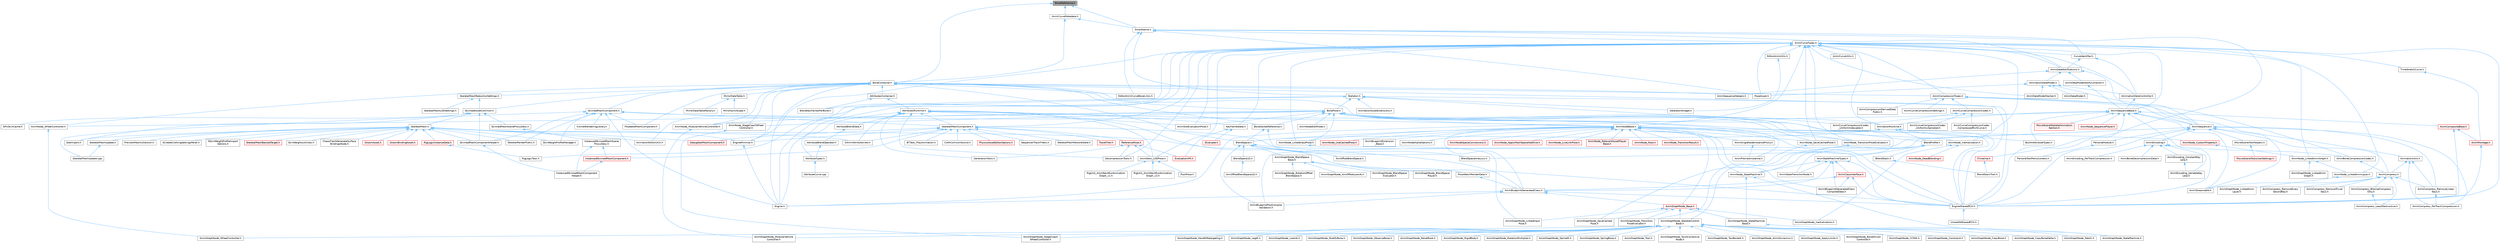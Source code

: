 digraph "BoneReference.h"
{
 // INTERACTIVE_SVG=YES
 // LATEX_PDF_SIZE
  bgcolor="transparent";
  edge [fontname=Helvetica,fontsize=10,labelfontname=Helvetica,labelfontsize=10];
  node [fontname=Helvetica,fontsize=10,shape=box,height=0.2,width=0.4];
  Node1 [id="Node000001",label="BoneReference.h",height=0.2,width=0.4,color="gray40", fillcolor="grey60", style="filled", fontcolor="black",tooltip=" "];
  Node1 -> Node2 [id="edge1_Node000001_Node000002",dir="back",color="steelblue1",style="solid",tooltip=" "];
  Node2 [id="Node000002",label="AnimCurveMetadata.h",height=0.2,width=0.4,color="grey40", fillcolor="white", style="filled",URL="$d6/dd0/AnimCurveMetadata_8h.html",tooltip=" "];
  Node2 -> Node3 [id="edge2_Node000002_Node000003",dir="back",color="steelblue1",style="solid",tooltip=" "];
  Node3 [id="Node000003",label="BoneContainer.h",height=0.2,width=0.4,color="grey40", fillcolor="white", style="filled",URL="$d9/d68/BoneContainer_8h.html",tooltip=" "];
  Node3 -> Node4 [id="edge3_Node000003_Node000004",dir="back",color="steelblue1",style="solid",tooltip=" "];
  Node4 [id="Node000004",label="AnimCompressionTypes.h",height=0.2,width=0.4,color="grey40", fillcolor="white", style="filled",URL="$d1/d3b/AnimCompressionTypes_8h.html",tooltip=" "];
  Node4 -> Node5 [id="edge4_Node000004_Node000005",dir="back",color="steelblue1",style="solid",tooltip=" "];
  Node5 [id="Node000005",label="AnimBoneCompressionCodec.h",height=0.2,width=0.4,color="grey40", fillcolor="white", style="filled",URL="$dd/dc3/AnimBoneCompressionCodec_8h.html",tooltip=" "];
  Node5 -> Node6 [id="edge5_Node000005_Node000006",dir="back",color="steelblue1",style="solid",tooltip=" "];
  Node6 [id="Node000006",label="AnimCompress.h",height=0.2,width=0.4,color="grey40", fillcolor="white", style="filled",URL="$dd/d6d/AnimCompress_8h.html",tooltip=" "];
  Node6 -> Node7 [id="edge6_Node000006_Node000007",dir="back",color="steelblue1",style="solid",tooltip=" "];
  Node7 [id="Node000007",label="AnimCompress_BitwiseCompress\lOnly.h",height=0.2,width=0.4,color="grey40", fillcolor="white", style="filled",URL="$df/dd5/AnimCompress__BitwiseCompressOnly_8h.html",tooltip=" "];
  Node7 -> Node8 [id="edge7_Node000007_Node000008",dir="back",color="steelblue1",style="solid",tooltip=" "];
  Node8 [id="Node000008",label="AnimCompress_LeastDestructive.h",height=0.2,width=0.4,color="grey40", fillcolor="white", style="filled",URL="$da/d93/AnimCompress__LeastDestructive_8h.html",tooltip=" "];
  Node6 -> Node8 [id="edge8_Node000006_Node000008",dir="back",color="steelblue1",style="solid",tooltip=" "];
  Node6 -> Node9 [id="edge9_Node000006_Node000009",dir="back",color="steelblue1",style="solid",tooltip=" "];
  Node9 [id="Node000009",label="AnimCompress_RemoveEvery\lSecondKey.h",height=0.2,width=0.4,color="grey40", fillcolor="white", style="filled",URL="$d6/dc2/AnimCompress__RemoveEverySecondKey_8h.html",tooltip=" "];
  Node6 -> Node10 [id="edge10_Node000006_Node000010",dir="back",color="steelblue1",style="solid",tooltip=" "];
  Node10 [id="Node000010",label="AnimCompress_RemoveLinear\lKeys.h",height=0.2,width=0.4,color="grey40", fillcolor="white", style="filled",URL="$d1/d0a/AnimCompress__RemoveLinearKeys_8h.html",tooltip=" "];
  Node10 -> Node11 [id="edge11_Node000010_Node000011",dir="back",color="steelblue1",style="solid",tooltip=" "];
  Node11 [id="Node000011",label="AnimCompress_PerTrackCompression.h",height=0.2,width=0.4,color="grey40", fillcolor="white", style="filled",URL="$d1/d22/AnimCompress__PerTrackCompression_8h.html",tooltip=" "];
  Node6 -> Node12 [id="edge12_Node000006_Node000012",dir="back",color="steelblue1",style="solid",tooltip=" "];
  Node12 [id="Node000012",label="AnimCompress_RemoveTrivial\lKeys.h",height=0.2,width=0.4,color="grey40", fillcolor="white", style="filled",URL="$d0/d60/AnimCompress__RemoveTrivialKeys_8h.html",tooltip=" "];
  Node6 -> Node13 [id="edge13_Node000006_Node000013",dir="back",color="steelblue1",style="solid",tooltip=" "];
  Node13 [id="Node000013",label="AnimStreamable.h",height=0.2,width=0.4,color="grey40", fillcolor="white", style="filled",URL="$d1/d46/AnimStreamable_8h.html",tooltip=" "];
  Node4 -> Node14 [id="edge14_Node000004_Node000014",dir="back",color="steelblue1",style="solid",tooltip=" "];
  Node14 [id="Node000014",label="AnimCompressionDerivedData\lPublic.h",height=0.2,width=0.4,color="grey40", fillcolor="white", style="filled",URL="$dc/d36/AnimCompressionDerivedDataPublic_8h.html",tooltip=" "];
  Node4 -> Node15 [id="edge15_Node000004_Node000015",dir="back",color="steelblue1",style="solid",tooltip=" "];
  Node15 [id="Node000015",label="AnimCurveCompressionCodec.h",height=0.2,width=0.4,color="grey40", fillcolor="white", style="filled",URL="$d3/d77/AnimCurveCompressionCodec_8h.html",tooltip=" "];
  Node15 -> Node16 [id="edge16_Node000015_Node000016",dir="back",color="steelblue1",style="solid",tooltip=" "];
  Node16 [id="Node000016",label="AnimCurveCompressionCodec\l_CompressedRichCurve.h",height=0.2,width=0.4,color="grey40", fillcolor="white", style="filled",URL="$db/d72/AnimCurveCompressionCodec__CompressedRichCurve_8h.html",tooltip=" "];
  Node15 -> Node17 [id="edge17_Node000015_Node000017",dir="back",color="steelblue1",style="solid",tooltip=" "];
  Node17 [id="Node000017",label="AnimCurveCompressionCodec\l_UniformIndexable.h",height=0.2,width=0.4,color="grey40", fillcolor="white", style="filled",URL="$d7/d0a/AnimCurveCompressionCodec__UniformIndexable_8h.html",tooltip=" "];
  Node15 -> Node18 [id="edge18_Node000015_Node000018",dir="back",color="steelblue1",style="solid",tooltip=" "];
  Node18 [id="Node000018",label="AnimCurveCompressionCodec\l_UniformlySampled.h",height=0.2,width=0.4,color="grey40", fillcolor="white", style="filled",URL="$da/d4c/AnimCurveCompressionCodec__UniformlySampled_8h.html",tooltip=" "];
  Node4 -> Node19 [id="edge19_Node000004_Node000019",dir="back",color="steelblue1",style="solid",tooltip=" "];
  Node19 [id="Node000019",label="AnimCurveCompressionSettings.h",height=0.2,width=0.4,color="grey40", fillcolor="white", style="filled",URL="$d0/d49/AnimCurveCompressionSettings_8h.html",tooltip=" "];
  Node4 -> Node20 [id="edge20_Node000004_Node000020",dir="back",color="steelblue1",style="solid",tooltip=" "];
  Node20 [id="Node000020",label="AnimSequence.h",height=0.2,width=0.4,color="grey40", fillcolor="white", style="filled",URL="$d0/d8a/AnimSequence_8h.html",tooltip=" "];
  Node20 -> Node21 [id="edge21_Node000020_Node000021",dir="back",color="steelblue1",style="solid",tooltip=" "];
  Node21 [id="Node000021",label="AnimBlueprintPostCompile\lValidation.h",height=0.2,width=0.4,color="grey40", fillcolor="white", style="filled",URL="$de/d1b/AnimBlueprintPostCompileValidation_8h.html",tooltip=" "];
  Node20 -> Node6 [id="edge22_Node000020_Node000006",dir="back",color="steelblue1",style="solid",tooltip=" "];
  Node20 -> Node11 [id="edge23_Node000020_Node000011",dir="back",color="steelblue1",style="solid",tooltip=" "];
  Node20 -> Node10 [id="edge24_Node000020_Node000010",dir="back",color="steelblue1",style="solid",tooltip=" "];
  Node20 -> Node22 [id="edge25_Node000020_Node000022",dir="back",color="steelblue1",style="solid",tooltip=" "];
  Node22 [id="Node000022",label="AnimEncoding.h",height=0.2,width=0.4,color="grey40", fillcolor="white", style="filled",URL="$d9/dfd/AnimEncoding_8h.html",tooltip=" "];
  Node22 -> Node5 [id="edge26_Node000022_Node000005",dir="back",color="steelblue1",style="solid",tooltip=" "];
  Node22 -> Node23 [id="edge27_Node000022_Node000023",dir="back",color="steelblue1",style="solid",tooltip=" "];
  Node23 [id="Node000023",label="AnimBoneDecompressionData.h",height=0.2,width=0.4,color="grey40", fillcolor="white", style="filled",URL="$d9/d92/AnimBoneDecompressionData_8h.html",tooltip=" "];
  Node22 -> Node24 [id="edge28_Node000022_Node000024",dir="back",color="steelblue1",style="solid",tooltip=" "];
  Node24 [id="Node000024",label="AnimEncoding_ConstantKey\lLerp.h",height=0.2,width=0.4,color="grey40", fillcolor="white", style="filled",URL="$d8/d74/AnimEncoding__ConstantKeyLerp_8h.html",tooltip=" "];
  Node24 -> Node25 [id="edge29_Node000024_Node000025",dir="back",color="steelblue1",style="solid",tooltip=" "];
  Node25 [id="Node000025",label="AnimEncoding_VariableKey\lLerp.h",height=0.2,width=0.4,color="grey40", fillcolor="white", style="filled",URL="$d7/d4b/AnimEncoding__VariableKeyLerp_8h.html",tooltip=" "];
  Node22 -> Node26 [id="edge30_Node000022_Node000026",dir="back",color="steelblue1",style="solid",tooltip=" "];
  Node26 [id="Node000026",label="AnimEncoding_PerTrackCompression.h",height=0.2,width=0.4,color="grey40", fillcolor="white", style="filled",URL="$dc/d27/AnimEncoding__PerTrackCompression_8h.html",tooltip=" "];
  Node22 -> Node25 [id="edge31_Node000022_Node000025",dir="back",color="steelblue1",style="solid",tooltip=" "];
  Node20 -> Node27 [id="edge32_Node000020_Node000027",dir="back",color="steelblue1",style="solid",tooltip=" "];
  Node27 [id="Node000027",label="AnimationUtils.h",height=0.2,width=0.4,color="grey40", fillcolor="white", style="filled",URL="$d6/db6/AnimationUtils_8h.html",tooltip=" "];
  Node27 -> Node6 [id="edge33_Node000027_Node000006",dir="back",color="steelblue1",style="solid",tooltip=" "];
  Node27 -> Node11 [id="edge34_Node000027_Node000011",dir="back",color="steelblue1",style="solid",tooltip=" "];
  Node27 -> Node10 [id="edge35_Node000027_Node000010",dir="back",color="steelblue1",style="solid",tooltip=" "];
  Node20 -> Node28 [id="edge36_Node000020_Node000028",dir="back",color="steelblue1",style="solid",tooltip=" "];
  Node28 [id="Node000028",label="BlendSpaceAnalysis.h",height=0.2,width=0.4,color="grey40", fillcolor="white", style="filled",URL="$d7/daf/BlendSpaceAnalysis_8h.html",tooltip=" "];
  Node20 -> Node29 [id="edge37_Node000020_Node000029",dir="back",color="steelblue1",style="solid",tooltip=" "];
  Node29 [id="Node000029",label="EngineSharedPCH.h",height=0.2,width=0.4,color="grey40", fillcolor="white", style="filled",URL="$dc/dbb/EngineSharedPCH_8h.html",tooltip=" "];
  Node29 -> Node30 [id="edge38_Node000029_Node000030",dir="back",color="steelblue1",style="solid",tooltip=" "];
  Node30 [id="Node000030",label="UnrealEdSharedPCH.h",height=0.2,width=0.4,color="grey40", fillcolor="white", style="filled",URL="$d1/de6/UnrealEdSharedPCH_8h.html",tooltip=" "];
  Node20 -> Node31 [id="edge39_Node000020_Node000031",dir="back",color="steelblue1",style="solid",tooltip=" "];
  Node31 [id="Node000031",label="MovieSceneToolHelpers.h",height=0.2,width=0.4,color="grey40", fillcolor="white", style="filled",URL="$d4/d0e/MovieSceneToolHelpers_8h.html",tooltip=" "];
  Node31 -> Node32 [id="edge40_Node000031_Node000032",dir="back",color="steelblue1",style="solid",tooltip=" "];
  Node32 [id="Node000032",label="MovieSceneToolsUserSettings.h",height=0.2,width=0.4,color="red", fillcolor="#FFF0F0", style="filled",URL="$d5/dab/MovieSceneToolsUserSettings_8h.html",tooltip=" "];
  Node20 -> Node36 [id="edge41_Node000020_Node000036",dir="back",color="steelblue1",style="solid",tooltip=" "];
  Node36 [id="Node000036",label="PersonaModule.h",height=0.2,width=0.4,color="grey40", fillcolor="white", style="filled",URL="$de/d74/PersonaModule_8h.html",tooltip=" "];
  Node36 -> Node37 [id="edge42_Node000036_Node000037",dir="back",color="steelblue1",style="solid",tooltip=" "];
  Node37 [id="Node000037",label="PersonaToolMenuContext.h",height=0.2,width=0.4,color="grey40", fillcolor="white", style="filled",URL="$d6/d6c/PersonaToolMenuContext_8h.html",tooltip=" "];
  Node4 -> Node13 [id="edge43_Node000004_Node000013",dir="back",color="steelblue1",style="solid",tooltip=" "];
  Node3 -> Node38 [id="edge44_Node000003_Node000038",dir="back",color="steelblue1",style="solid",tooltip=" "];
  Node38 [id="Node000038",label="AnimNode_ModularVehicleController.h",height=0.2,width=0.4,color="grey40", fillcolor="white", style="filled",URL="$d8/d10/AnimNode__ModularVehicleController_8h.html",tooltip=" "];
  Node38 -> Node39 [id="edge45_Node000038_Node000039",dir="back",color="steelblue1",style="solid",tooltip=" "];
  Node39 [id="Node000039",label="AnimGraphNode_ModularVehicle\lController.h",height=0.2,width=0.4,color="grey40", fillcolor="white", style="filled",URL="$d3/d04/AnimGraphNode__ModularVehicleController_8h.html",tooltip=" "];
  Node3 -> Node40 [id="edge46_Node000003_Node000040",dir="back",color="steelblue1",style="solid",tooltip=" "];
  Node40 [id="Node000040",label="AnimNode_StageCoachWheel\lController.h",height=0.2,width=0.4,color="grey40", fillcolor="white", style="filled",URL="$d0/d68/AnimNode__StageCoachWheelController_8h.html",tooltip=" "];
  Node40 -> Node41 [id="edge47_Node000040_Node000041",dir="back",color="steelblue1",style="solid",tooltip=" "];
  Node41 [id="Node000041",label="AnimGraphNode_StageCoach\lWheelController.h",height=0.2,width=0.4,color="grey40", fillcolor="white", style="filled",URL="$d6/dbe/AnimGraphNode__StageCoachWheelController_8h.html",tooltip=" "];
  Node3 -> Node42 [id="edge48_Node000003_Node000042",dir="back",color="steelblue1",style="solid",tooltip=" "];
  Node42 [id="Node000042",label="AnimNode_WheelController.h",height=0.2,width=0.4,color="grey40", fillcolor="white", style="filled",URL="$d4/dbf/AnimNode__WheelController_8h.html",tooltip=" "];
  Node42 -> Node43 [id="edge49_Node000042_Node000043",dir="back",color="steelblue1",style="solid",tooltip=" "];
  Node43 [id="Node000043",label="AnimGraphNode_WheelController.h",height=0.2,width=0.4,color="grey40", fillcolor="white", style="filled",URL="$df/de4/AnimGraphNode__WheelController_8h.html",tooltip=" "];
  Node3 -> Node44 [id="edge50_Node000003_Node000044",dir="back",color="steelblue1",style="solid",tooltip=" "];
  Node44 [id="Node000044",label="AnimSequenceHelpers.h",height=0.2,width=0.4,color="grey40", fillcolor="white", style="filled",URL="$dd/d12/AnimSequenceHelpers_8h.html",tooltip=" "];
  Node3 -> Node45 [id="edge51_Node000003_Node000045",dir="back",color="steelblue1",style="solid",tooltip=" "];
  Node45 [id="Node000045",label="AttributesContainer.h",height=0.2,width=0.4,color="grey40", fillcolor="white", style="filled",URL="$d7/db7/AttributesContainer_8h.html",tooltip=" "];
  Node45 -> Node46 [id="edge52_Node000045_Node000046",dir="back",color="steelblue1",style="solid",tooltip=" "];
  Node46 [id="Node000046",label="AttributesRuntime.h",height=0.2,width=0.4,color="grey40", fillcolor="white", style="filled",URL="$dc/dc1/AttributesRuntime_8h.html",tooltip=" "];
  Node46 -> Node47 [id="edge53_Node000046_Node000047",dir="back",color="steelblue1",style="solid",tooltip=" "];
  Node47 [id="Node000047",label="AnimNext_LODPose.h",height=0.2,width=0.4,color="grey40", fillcolor="white", style="filled",URL="$d7/d76/AnimNext__LODPose_8h.html",tooltip=" "];
  Node47 -> Node48 [id="edge54_Node000047_Node000048",dir="back",color="steelblue1",style="solid",tooltip=" "];
  Node48 [id="Node000048",label="PushPose.h",height=0.2,width=0.4,color="grey40", fillcolor="white", style="filled",URL="$d2/de9/PushPose_8h.html",tooltip=" "];
  Node47 -> Node49 [id="edge55_Node000047_Node000049",dir="back",color="steelblue1",style="solid",tooltip=" "];
  Node49 [id="Node000049",label="RigUnit_AnimNextRunAnimation\lGraph_v1.h",height=0.2,width=0.4,color="grey40", fillcolor="white", style="filled",URL="$d1/df7/RigUnit__AnimNextRunAnimationGraph__v1_8h.html",tooltip=" "];
  Node47 -> Node50 [id="edge56_Node000047_Node000050",dir="back",color="steelblue1",style="solid",tooltip=" "];
  Node50 [id="Node000050",label="RigUnit_AnimNextRunAnimation\lGraph_v2.h",height=0.2,width=0.4,color="grey40", fillcolor="white", style="filled",URL="$d6/d84/RigUnit__AnimNextRunAnimationGraph__v2_8h.html",tooltip=" "];
  Node46 -> Node51 [id="edge57_Node000046_Node000051",dir="back",color="steelblue1",style="solid",tooltip=" "];
  Node51 [id="Node000051",label="AnimNodeBase.h",height=0.2,width=0.4,color="grey40", fillcolor="white", style="filled",URL="$d9/dce/AnimNodeBase_8h.html",tooltip=" "];
  Node51 -> Node52 [id="edge58_Node000051_Node000052",dir="back",color="steelblue1",style="solid",tooltip=" "];
  Node52 [id="Node000052",label="AnimBlueprintExtension\l_Base.h",height=0.2,width=0.4,color="grey40", fillcolor="white", style="filled",URL="$d1/d73/AnimBlueprintExtension__Base_8h.html",tooltip=" "];
  Node51 -> Node53 [id="edge59_Node000051_Node000053",dir="back",color="steelblue1",style="solid",tooltip=" "];
  Node53 [id="Node000053",label="AnimBlueprintGeneratedClass.h",height=0.2,width=0.4,color="grey40", fillcolor="white", style="filled",URL="$dc/d81/AnimBlueprintGeneratedClass_8h.html",tooltip=" "];
  Node53 -> Node21 [id="edge60_Node000053_Node000021",dir="back",color="steelblue1",style="solid",tooltip=" "];
  Node53 -> Node54 [id="edge61_Node000053_Node000054",dir="back",color="steelblue1",style="solid",tooltip=" "];
  Node54 [id="Node000054",label="AnimGraphNode_Base.h",height=0.2,width=0.4,color="red", fillcolor="#FFF0F0", style="filled",URL="$d0/dfb/AnimGraphNode__Base_8h.html",tooltip=" "];
  Node54 -> Node89 [id="edge62_Node000054_Node000089",dir="back",color="steelblue1",style="solid",tooltip=" "];
  Node89 [id="Node000089",label="AnimGraphNode_Inertialization.h",height=0.2,width=0.4,color="grey40", fillcolor="white", style="filled",URL="$d7/d66/AnimGraphNode__Inertialization_8h.html",tooltip=" "];
  Node54 -> Node90 [id="edge63_Node000054_Node000090",dir="back",color="steelblue1",style="solid",tooltip=" "];
  Node90 [id="Node000090",label="AnimGraphNode_LinkedInput\lPose.h",height=0.2,width=0.4,color="grey40", fillcolor="white", style="filled",URL="$d7/d8c/AnimGraphNode__LinkedInputPose_8h.html",tooltip=" "];
  Node54 -> Node104 [id="edge64_Node000054_Node000104",dir="back",color="steelblue1",style="solid",tooltip=" "];
  Node104 [id="Node000104",label="AnimGraphNode_SaveCached\lPose.h",height=0.2,width=0.4,color="grey40", fillcolor="white", style="filled",URL="$df/d5e/AnimGraphNode__SaveCachedPose_8h.html",tooltip=" "];
  Node54 -> Node106 [id="edge65_Node000054_Node000106",dir="back",color="steelblue1",style="solid",tooltip=" "];
  Node106 [id="Node000106",label="AnimGraphNode_SkeletalControl\lBase.h",height=0.2,width=0.4,color="grey40", fillcolor="white", style="filled",URL="$d9/dff/AnimGraphNode__SkeletalControlBase_8h.html",tooltip=" "];
  Node106 -> Node107 [id="edge66_Node000106_Node000107",dir="back",color="steelblue1",style="solid",tooltip=" "];
  Node107 [id="Node000107",label="AnimGraphNode_AnimDynamics.h",height=0.2,width=0.4,color="grey40", fillcolor="white", style="filled",URL="$da/dc2/AnimGraphNode__AnimDynamics_8h.html",tooltip=" "];
  Node106 -> Node108 [id="edge67_Node000106_Node000108",dir="back",color="steelblue1",style="solid",tooltip=" "];
  Node108 [id="Node000108",label="AnimGraphNode_ApplyLimits.h",height=0.2,width=0.4,color="grey40", fillcolor="white", style="filled",URL="$dc/d36/AnimGraphNode__ApplyLimits_8h.html",tooltip=" "];
  Node106 -> Node109 [id="edge68_Node000106_Node000109",dir="back",color="steelblue1",style="solid",tooltip=" "];
  Node109 [id="Node000109",label="AnimGraphNode_BoneDriven\lController.h",height=0.2,width=0.4,color="grey40", fillcolor="white", style="filled",URL="$df/df3/AnimGraphNode__BoneDrivenController_8h.html",tooltip=" "];
  Node106 -> Node110 [id="edge69_Node000106_Node000110",dir="back",color="steelblue1",style="solid",tooltip=" "];
  Node110 [id="Node000110",label="AnimGraphNode_CCDIK.h",height=0.2,width=0.4,color="grey40", fillcolor="white", style="filled",URL="$df/d0d/AnimGraphNode__CCDIK_8h.html",tooltip=" "];
  Node106 -> Node111 [id="edge70_Node000106_Node000111",dir="back",color="steelblue1",style="solid",tooltip=" "];
  Node111 [id="Node000111",label="AnimGraphNode_Constraint.h",height=0.2,width=0.4,color="grey40", fillcolor="white", style="filled",URL="$d2/d98/AnimGraphNode__Constraint_8h.html",tooltip=" "];
  Node106 -> Node112 [id="edge71_Node000106_Node000112",dir="back",color="steelblue1",style="solid",tooltip=" "];
  Node112 [id="Node000112",label="AnimGraphNode_CopyBone.h",height=0.2,width=0.4,color="grey40", fillcolor="white", style="filled",URL="$dc/de6/AnimGraphNode__CopyBone_8h.html",tooltip=" "];
  Node106 -> Node113 [id="edge72_Node000106_Node000113",dir="back",color="steelblue1",style="solid",tooltip=" "];
  Node113 [id="Node000113",label="AnimGraphNode_CopyBoneDelta.h",height=0.2,width=0.4,color="grey40", fillcolor="white", style="filled",URL="$d8/d60/AnimGraphNode__CopyBoneDelta_8h.html",tooltip=" "];
  Node106 -> Node114 [id="edge73_Node000106_Node000114",dir="back",color="steelblue1",style="solid",tooltip=" "];
  Node114 [id="Node000114",label="AnimGraphNode_Fabrik.h",height=0.2,width=0.4,color="grey40", fillcolor="white", style="filled",URL="$d6/d79/AnimGraphNode__Fabrik_8h.html",tooltip=" "];
  Node106 -> Node115 [id="edge74_Node000106_Node000115",dir="back",color="steelblue1",style="solid",tooltip=" "];
  Node115 [id="Node000115",label="AnimGraphNode_HandIKRetargeting.h",height=0.2,width=0.4,color="grey40", fillcolor="white", style="filled",URL="$dd/dee/AnimGraphNode__HandIKRetargeting_8h.html",tooltip=" "];
  Node106 -> Node116 [id="edge75_Node000106_Node000116",dir="back",color="steelblue1",style="solid",tooltip=" "];
  Node116 [id="Node000116",label="AnimGraphNode_LegIK.h",height=0.2,width=0.4,color="grey40", fillcolor="white", style="filled",URL="$d3/d59/AnimGraphNode__LegIK_8h.html",tooltip=" "];
  Node106 -> Node117 [id="edge76_Node000106_Node000117",dir="back",color="steelblue1",style="solid",tooltip=" "];
  Node117 [id="Node000117",label="AnimGraphNode_LookAt.h",height=0.2,width=0.4,color="grey40", fillcolor="white", style="filled",URL="$dd/de3/AnimGraphNode__LookAt_8h.html",tooltip=" "];
  Node106 -> Node118 [id="edge77_Node000106_Node000118",dir="back",color="steelblue1",style="solid",tooltip=" "];
  Node118 [id="Node000118",label="AnimGraphNode_ModifyBone.h",height=0.2,width=0.4,color="grey40", fillcolor="white", style="filled",URL="$d1/d8e/AnimGraphNode__ModifyBone_8h.html",tooltip=" "];
  Node106 -> Node39 [id="edge78_Node000106_Node000039",dir="back",color="steelblue1",style="solid",tooltip=" "];
  Node106 -> Node119 [id="edge79_Node000106_Node000119",dir="back",color="steelblue1",style="solid",tooltip=" "];
  Node119 [id="Node000119",label="AnimGraphNode_ObserveBone.h",height=0.2,width=0.4,color="grey40", fillcolor="white", style="filled",URL="$d0/dcc/AnimGraphNode__ObserveBone_8h.html",tooltip=" "];
  Node106 -> Node120 [id="edge80_Node000106_Node000120",dir="back",color="steelblue1",style="solid",tooltip=" "];
  Node120 [id="Node000120",label="AnimGraphNode_ResetRoot.h",height=0.2,width=0.4,color="grey40", fillcolor="white", style="filled",URL="$dd/da9/AnimGraphNode__ResetRoot_8h.html",tooltip=" "];
  Node106 -> Node121 [id="edge81_Node000106_Node000121",dir="back",color="steelblue1",style="solid",tooltip=" "];
  Node121 [id="Node000121",label="AnimGraphNode_RigidBody.h",height=0.2,width=0.4,color="grey40", fillcolor="white", style="filled",URL="$d0/d05/AnimGraphNode__RigidBody_8h.html",tooltip=" "];
  Node106 -> Node122 [id="edge82_Node000106_Node000122",dir="back",color="steelblue1",style="solid",tooltip=" "];
  Node122 [id="Node000122",label="AnimGraphNode_RotationMultiplier.h",height=0.2,width=0.4,color="grey40", fillcolor="white", style="filled",URL="$d6/d16/AnimGraphNode__RotationMultiplier_8h.html",tooltip=" "];
  Node106 -> Node123 [id="edge83_Node000106_Node000123",dir="back",color="steelblue1",style="solid",tooltip=" "];
  Node123 [id="Node000123",label="AnimGraphNode_SplineIK.h",height=0.2,width=0.4,color="grey40", fillcolor="white", style="filled",URL="$d0/d7e/AnimGraphNode__SplineIK_8h.html",tooltip=" "];
  Node106 -> Node124 [id="edge84_Node000106_Node000124",dir="back",color="steelblue1",style="solid",tooltip=" "];
  Node124 [id="Node000124",label="AnimGraphNode_SpringBone.h",height=0.2,width=0.4,color="grey40", fillcolor="white", style="filled",URL="$dc/d38/AnimGraphNode__SpringBone_8h.html",tooltip=" "];
  Node106 -> Node41 [id="edge85_Node000106_Node000041",dir="back",color="steelblue1",style="solid",tooltip=" "];
  Node106 -> Node125 [id="edge86_Node000106_Node000125",dir="back",color="steelblue1",style="solid",tooltip=" "];
  Node125 [id="Node000125",label="AnimGraphNode_Trail.h",height=0.2,width=0.4,color="grey40", fillcolor="white", style="filled",URL="$d4/d5a/AnimGraphNode__Trail_8h.html",tooltip=" "];
  Node106 -> Node126 [id="edge87_Node000106_Node000126",dir="back",color="steelblue1",style="solid",tooltip=" "];
  Node126 [id="Node000126",label="AnimGraphNode_TwistCorrective\lNode.h",height=0.2,width=0.4,color="grey40", fillcolor="white", style="filled",URL="$de/d7f/AnimGraphNode__TwistCorrectiveNode_8h.html",tooltip=" "];
  Node106 -> Node127 [id="edge88_Node000106_Node000127",dir="back",color="steelblue1",style="solid",tooltip=" "];
  Node127 [id="Node000127",label="AnimGraphNode_TwoBoneIK.h",height=0.2,width=0.4,color="grey40", fillcolor="white", style="filled",URL="$d1/dc2/AnimGraphNode__TwoBoneIK_8h.html",tooltip=" "];
  Node106 -> Node43 [id="edge89_Node000106_Node000043",dir="back",color="steelblue1",style="solid",tooltip=" "];
  Node54 -> Node129 [id="edge90_Node000054_Node000129",dir="back",color="steelblue1",style="solid",tooltip=" "];
  Node129 [id="Node000129",label="AnimGraphNode_StateMachine\lBase.h",height=0.2,width=0.4,color="grey40", fillcolor="white", style="filled",URL="$dc/d11/AnimGraphNode__StateMachineBase_8h.html",tooltip=" "];
  Node129 -> Node130 [id="edge91_Node000129_Node000130",dir="back",color="steelblue1",style="solid",tooltip=" "];
  Node130 [id="Node000130",label="AnimGraphNode_StateMachine.h",height=0.2,width=0.4,color="grey40", fillcolor="white", style="filled",URL="$d9/d4d/AnimGraphNode__StateMachine_8h.html",tooltip=" "];
  Node54 -> Node133 [id="edge92_Node000054_Node000133",dir="back",color="steelblue1",style="solid",tooltip=" "];
  Node133 [id="Node000133",label="AnimGraphNode_Transition\lPoseEvaluator.h",height=0.2,width=0.4,color="grey40", fillcolor="white", style="filled",URL="$d8/dec/AnimGraphNode__TransitionPoseEvaluator_8h.html",tooltip=" "];
  Node53 -> Node143 [id="edge93_Node000053_Node000143",dir="back",color="steelblue1",style="solid",tooltip=" "];
  Node143 [id="Node000143",label="Engine.h",height=0.2,width=0.4,color="grey40", fillcolor="white", style="filled",URL="$d1/d34/Public_2Engine_8h.html",tooltip=" "];
  Node53 -> Node29 [id="edge94_Node000053_Node000029",dir="back",color="steelblue1",style="solid",tooltip=" "];
  Node51 -> Node54 [id="edge95_Node000051_Node000054",dir="back",color="steelblue1",style="solid",tooltip=" "];
  Node51 -> Node144 [id="edge96_Node000051_Node000144",dir="back",color="steelblue1",style="solid",tooltip=" "];
  Node144 [id="Node000144",label="AnimNodeAlphaOptions.h",height=0.2,width=0.4,color="grey40", fillcolor="white", style="filled",URL="$df/d96/AnimNodeAlphaOptions_8h.html",tooltip=" "];
  Node51 -> Node145 [id="edge97_Node000051_Node000145",dir="back",color="steelblue1",style="solid",tooltip=" "];
  Node145 [id="Node000145",label="AnimNodeSpaceConversions.h",height=0.2,width=0.4,color="red", fillcolor="#FFF0F0", style="filled",URL="$da/d0a/AnimNodeSpaceConversions_8h.html",tooltip=" "];
  Node51 -> Node146 [id="edge98_Node000051_Node000146",dir="back",color="steelblue1",style="solid",tooltip=" "];
  Node146 [id="Node000146",label="AnimNode_ApplyMeshSpaceAdditive.h",height=0.2,width=0.4,color="red", fillcolor="#FFF0F0", style="filled",URL="$d9/d6b/AnimNode__ApplyMeshSpaceAdditive_8h.html",tooltip=" "];
  Node51 -> Node147 [id="edge99_Node000051_Node000147",dir="back",color="steelblue1",style="solid",tooltip=" "];
  Node147 [id="Node000147",label="AnimNode_CustomProperty.h",height=0.2,width=0.4,color="red", fillcolor="#FFF0F0", style="filled",URL="$d3/ddc/AnimNode__CustomProperty_8h.html",tooltip=" "];
  Node147 -> Node149 [id="edge100_Node000147_Node000149",dir="back",color="steelblue1",style="solid",tooltip=" "];
  Node149 [id="Node000149",label="AnimNode_LinkedAnimGraph.h",height=0.2,width=0.4,color="grey40", fillcolor="white", style="filled",URL="$d8/d5e/AnimNode__LinkedAnimGraph_8h.html",tooltip=" "];
  Node149 -> Node86 [id="edge101_Node000149_Node000086",dir="back",color="steelblue1",style="solid",tooltip=" "];
  Node86 [id="Node000086",label="AnimGraphNode_LinkedAnim\lGraph.h",height=0.2,width=0.4,color="grey40", fillcolor="white", style="filled",URL="$da/dd5/AnimGraphNode__LinkedAnimGraph_8h.html",tooltip=" "];
  Node149 -> Node150 [id="edge102_Node000149_Node000150",dir="back",color="steelblue1",style="solid",tooltip=" "];
  Node150 [id="Node000150",label="AnimNode_LinkedAnimLayer.h",height=0.2,width=0.4,color="grey40", fillcolor="white", style="filled",URL="$da/d11/AnimNode__LinkedAnimLayer_8h.html",tooltip=" "];
  Node150 -> Node87 [id="edge103_Node000150_Node000087",dir="back",color="steelblue1",style="solid",tooltip=" "];
  Node87 [id="Node000087",label="AnimGraphNode_LinkedAnim\lLayer.h",height=0.2,width=0.4,color="grey40", fillcolor="white", style="filled",URL="$dc/d51/AnimGraphNode__LinkedAnimLayer_8h.html",tooltip=" "];
  Node51 -> Node151 [id="edge104_Node000051_Node000151",dir="back",color="steelblue1",style="solid",tooltip=" "];
  Node151 [id="Node000151",label="AnimNode_Inertialization.h",height=0.2,width=0.4,color="grey40", fillcolor="white", style="filled",URL="$d8/d62/AnimNode__Inertialization_8h.html",tooltip=" "];
  Node151 -> Node89 [id="edge105_Node000151_Node000089",dir="back",color="steelblue1",style="solid",tooltip=" "];
  Node151 -> Node152 [id="edge106_Node000151_Node000152",dir="back",color="steelblue1",style="solid",tooltip=" "];
  Node152 [id="Node000152",label="AnimNode_DeadBlending.h",height=0.2,width=0.4,color="red", fillcolor="#FFF0F0", style="filled",URL="$df/dfa/AnimNode__DeadBlending_8h.html",tooltip=" "];
  Node51 -> Node153 [id="edge107_Node000051_Node000153",dir="back",color="steelblue1",style="solid",tooltip=" "];
  Node153 [id="Node000153",label="AnimNode_LinkedInputPose.h",height=0.2,width=0.4,color="grey40", fillcolor="white", style="filled",URL="$d3/d07/AnimNode__LinkedInputPose_8h.html",tooltip=" "];
  Node153 -> Node90 [id="edge108_Node000153_Node000090",dir="back",color="steelblue1",style="solid",tooltip=" "];
  Node51 -> Node154 [id="edge109_Node000051_Node000154",dir="back",color="steelblue1",style="solid",tooltip=" "];
  Node154 [id="Node000154",label="AnimNode_LiveLinkPose.h",height=0.2,width=0.4,color="red", fillcolor="#FFF0F0", style="filled",URL="$df/d09/AnimNode__LiveLinkPose_8h.html",tooltip=" "];
  Node51 -> Node156 [id="edge110_Node000051_Node000156",dir="back",color="steelblue1",style="solid",tooltip=" "];
  Node156 [id="Node000156",label="AnimNode_RelevantAssetPlayer\lBase.h",height=0.2,width=0.4,color="red", fillcolor="#FFF0F0", style="filled",URL="$d5/d02/AnimNode__RelevantAssetPlayerBase_8h.html",tooltip=" "];
  Node51 -> Node159 [id="edge111_Node000051_Node000159",dir="back",color="steelblue1",style="solid",tooltip=" "];
  Node159 [id="Node000159",label="AnimNode_Root.h",height=0.2,width=0.4,color="red", fillcolor="#FFF0F0", style="filled",URL="$d3/d2c/AnimNode__Root_8h.html",tooltip=" "];
  Node51 -> Node161 [id="edge112_Node000051_Node000161",dir="back",color="steelblue1",style="solid",tooltip=" "];
  Node161 [id="Node000161",label="AnimNode_SaveCachedPose.h",height=0.2,width=0.4,color="grey40", fillcolor="white", style="filled",URL="$d8/d46/AnimNode__SaveCachedPose_8h.html",tooltip=" "];
  Node161 -> Node104 [id="edge113_Node000161_Node000104",dir="back",color="steelblue1",style="solid",tooltip=" "];
  Node51 -> Node162 [id="edge114_Node000051_Node000162",dir="back",color="steelblue1",style="solid",tooltip=" "];
  Node162 [id="Node000162",label="AnimNode_StateMachine.h",height=0.2,width=0.4,color="grey40", fillcolor="white", style="filled",URL="$df/d8f/AnimNode__StateMachine_8h.html",tooltip=" "];
  Node162 -> Node130 [id="edge115_Node000162_Node000130",dir="back",color="steelblue1",style="solid",tooltip=" "];
  Node162 -> Node129 [id="edge116_Node000162_Node000129",dir="back",color="steelblue1",style="solid",tooltip=" "];
  Node51 -> Node163 [id="edge117_Node000051_Node000163",dir="back",color="steelblue1",style="solid",tooltip=" "];
  Node163 [id="Node000163",label="AnimNode_TransitionPoseEvaluator.h",height=0.2,width=0.4,color="grey40", fillcolor="white", style="filled",URL="$db/df6/AnimNode__TransitionPoseEvaluator_8h.html",tooltip=" "];
  Node163 -> Node133 [id="edge118_Node000163_Node000133",dir="back",color="steelblue1",style="solid",tooltip=" "];
  Node51 -> Node164 [id="edge119_Node000051_Node000164",dir="back",color="steelblue1",style="solid",tooltip=" "];
  Node164 [id="Node000164",label="AnimNode_TransitionResult.h",height=0.2,width=0.4,color="red", fillcolor="#FFF0F0", style="filled",URL="$d7/d1b/AnimNode__TransitionResult_8h.html",tooltip=" "];
  Node51 -> Node165 [id="edge120_Node000051_Node000165",dir="back",color="steelblue1",style="solid",tooltip=" "];
  Node165 [id="Node000165",label="AnimNode_UseCachedPose.h",height=0.2,width=0.4,color="red", fillcolor="#FFF0F0", style="filled",URL="$de/d6a/AnimNode__UseCachedPose_8h.html",tooltip=" "];
  Node51 -> Node166 [id="edge121_Node000051_Node000166",dir="back",color="steelblue1",style="solid",tooltip=" "];
  Node166 [id="Node000166",label="AnimSingleNodeInstanceProxy.h",height=0.2,width=0.4,color="grey40", fillcolor="white", style="filled",URL="$dc/de5/AnimSingleNodeInstanceProxy_8h.html",tooltip=" "];
  Node166 -> Node167 [id="edge122_Node000166_Node000167",dir="back",color="steelblue1",style="solid",tooltip=" "];
  Node167 [id="Node000167",label="AnimPreviewInstance.h",height=0.2,width=0.4,color="grey40", fillcolor="white", style="filled",URL="$d1/d84/AnimPreviewInstance_8h.html",tooltip=" "];
  Node51 -> Node168 [id="edge123_Node000051_Node000168",dir="back",color="steelblue1",style="solid",tooltip=" "];
  Node168 [id="Node000168",label="BlendSpace.h",height=0.2,width=0.4,color="grey40", fillcolor="white", style="filled",URL="$d7/d9b/BlendSpace_8h.html",tooltip=" "];
  Node168 -> Node169 [id="edge124_Node000168_Node000169",dir="back",color="steelblue1",style="solid",tooltip=" "];
  Node169 [id="Node000169",label="AimOffsetBlendSpace.h",height=0.2,width=0.4,color="grey40", fillcolor="white", style="filled",URL="$d3/d5d/AimOffsetBlendSpace_8h.html",tooltip=" "];
  Node168 -> Node53 [id="edge125_Node000168_Node000053",dir="back",color="steelblue1",style="solid",tooltip=" "];
  Node168 -> Node21 [id="edge126_Node000168_Node000021",dir="back",color="steelblue1",style="solid",tooltip=" "];
  Node168 -> Node60 [id="edge127_Node000168_Node000060",dir="back",color="steelblue1",style="solid",tooltip=" "];
  Node60 [id="Node000060",label="AnimGraphNode_BlendSpace\lBase.h",height=0.2,width=0.4,color="grey40", fillcolor="white", style="filled",URL="$d7/d6d/AnimGraphNode__BlendSpaceBase_8h.html",tooltip=" "];
  Node60 -> Node61 [id="edge128_Node000060_Node000061",dir="back",color="steelblue1",style="solid",tooltip=" "];
  Node61 [id="Node000061",label="AnimGraphNode_AimOffsetLookAt.h",height=0.2,width=0.4,color="grey40", fillcolor="white", style="filled",URL="$d2/daa/AnimGraphNode__AimOffsetLookAt_8h.html",tooltip=" "];
  Node60 -> Node62 [id="edge129_Node000060_Node000062",dir="back",color="steelblue1",style="solid",tooltip=" "];
  Node62 [id="Node000062",label="AnimGraphNode_BlendSpace\lEvaluator.h",height=0.2,width=0.4,color="grey40", fillcolor="white", style="filled",URL="$d0/d5d/AnimGraphNode__BlendSpaceEvaluator_8h.html",tooltip=" "];
  Node60 -> Node63 [id="edge130_Node000060_Node000063",dir="back",color="steelblue1",style="solid",tooltip=" "];
  Node63 [id="Node000063",label="AnimGraphNode_BlendSpace\lPlayer.h",height=0.2,width=0.4,color="grey40", fillcolor="white", style="filled",URL="$d2/d22/AnimGraphNode__BlendSpacePlayer_8h.html",tooltip=" "];
  Node60 -> Node64 [id="edge131_Node000060_Node000064",dir="back",color="steelblue1",style="solid",tooltip=" "];
  Node64 [id="Node000064",label="AnimGraphNode_RotationOffset\lBlendSpace.h",height=0.2,width=0.4,color="grey40", fillcolor="white", style="filled",URL="$dc/dd5/AnimGraphNode__RotationOffsetBlendSpace_8h.html",tooltip=" "];
  Node168 -> Node170 [id="edge132_Node000168_Node000170",dir="back",color="steelblue1",style="solid",tooltip=" "];
  Node170 [id="Node000170",label="BlendSpace1D.h",height=0.2,width=0.4,color="grey40", fillcolor="white", style="filled",URL="$d5/d90/BlendSpace1D_8h.html",tooltip=" "];
  Node170 -> Node171 [id="edge133_Node000170_Node000171",dir="back",color="steelblue1",style="solid",tooltip=" "];
  Node171 [id="Node000171",label="AimOffsetBlendSpace1D.h",height=0.2,width=0.4,color="grey40", fillcolor="white", style="filled",URL="$d4/d4c/AimOffsetBlendSpace1D_8h.html",tooltip=" "];
  Node168 -> Node28 [id="edge134_Node000168_Node000028",dir="back",color="steelblue1",style="solid",tooltip=" "];
  Node51 -> Node29 [id="edge135_Node000051_Node000029",dir="back",color="steelblue1",style="solid",tooltip=" "];
  Node51 -> Node172 [id="edge136_Node000051_Node000172",dir="back",color="steelblue1",style="solid",tooltip=" "];
  Node172 [id="Node000172",label="IAnimBlueprintGeneratedClass\lCompiledData.h",height=0.2,width=0.4,color="grey40", fillcolor="white", style="filled",URL="$d6/de8/IAnimBlueprintGeneratedClassCompiledData_8h.html",tooltip=" "];
  Node46 -> Node173 [id="edge137_Node000046_Node000173",dir="back",color="steelblue1",style="solid",tooltip=" "];
  Node173 [id="Node000173",label="AnimSlotEvaluationPose.h",height=0.2,width=0.4,color="grey40", fillcolor="white", style="filled",URL="$db/d61/AnimSlotEvaluationPose_8h.html",tooltip=" "];
  Node46 -> Node174 [id="edge138_Node000046_Node000174",dir="back",color="steelblue1",style="solid",tooltip=" "];
  Node174 [id="Node000174",label="AttributeBlendData.h",height=0.2,width=0.4,color="grey40", fillcolor="white", style="filled",URL="$df/df5/AttributeBlendData_8h.html",tooltip=" "];
  Node174 -> Node175 [id="edge139_Node000174_Node000175",dir="back",color="steelblue1",style="solid",tooltip=" "];
  Node175 [id="Node000175",label="AttributeBlendOperator.h",height=0.2,width=0.4,color="grey40", fillcolor="white", style="filled",URL="$d4/d8d/AttributeBlendOperator_8h.html",tooltip=" "];
  Node175 -> Node176 [id="edge140_Node000175_Node000176",dir="back",color="steelblue1",style="solid",tooltip=" "];
  Node176 [id="Node000176",label="AttributeTypes.h",height=0.2,width=0.4,color="grey40", fillcolor="white", style="filled",URL="$db/d70/AttributeTypes_8h.html",tooltip=" "];
  Node176 -> Node177 [id="edge141_Node000176_Node000177",dir="back",color="steelblue1",style="solid",tooltip=" "];
  Node177 [id="Node000177",label="AttributeCurve.cpp",height=0.2,width=0.4,color="grey40", fillcolor="white", style="filled",URL="$de/d39/AttributeCurve_8cpp.html",tooltip=" "];
  Node46 -> Node176 [id="edge142_Node000046_Node000176",dir="back",color="steelblue1",style="solid",tooltip=" "];
  Node46 -> Node178 [id="edge143_Node000046_Node000178",dir="back",color="steelblue1",style="solid",tooltip=" "];
  Node178 [id="Node000178",label="DecompressionTools.h",height=0.2,width=0.4,color="grey40", fillcolor="white", style="filled",URL="$db/dae/DecompressionTools_8h.html",tooltip=" "];
  Node46 -> Node179 [id="edge144_Node000046_Node000179",dir="back",color="steelblue1",style="solid",tooltip=" "];
  Node179 [id="Node000179",label="GenerationTools.h",height=0.2,width=0.4,color="grey40", fillcolor="white", style="filled",URL="$d9/d81/GenerationTools_8h.html",tooltip=" "];
  Node46 -> Node180 [id="edge145_Node000046_Node000180",dir="back",color="steelblue1",style="solid",tooltip=" "];
  Node180 [id="Node000180",label="KeyframeState.h",height=0.2,width=0.4,color="grey40", fillcolor="white", style="filled",URL="$d3/dcd/KeyframeState_8h.html",tooltip=" "];
  Node180 -> Node181 [id="edge146_Node000180_Node000181",dir="back",color="steelblue1",style="solid",tooltip=" "];
  Node181 [id="Node000181",label="EvaluationVM.h",height=0.2,width=0.4,color="red", fillcolor="#FFF0F0", style="filled",URL="$d0/d71/EvaluationVM_8h.html",tooltip=" "];
  Node180 -> Node183 [id="edge147_Node000180_Node000183",dir="back",color="steelblue1",style="solid",tooltip=" "];
  Node183 [id="Node000183",label="IEvaluate.h",height=0.2,width=0.4,color="red", fillcolor="#FFF0F0", style="filled",URL="$d8/d35/IEvaluate_8h.html",tooltip=" "];
  Node46 -> Node188 [id="edge148_Node000046_Node000188",dir="back",color="steelblue1",style="solid",tooltip=" "];
  Node188 [id="Node000188",label="PoseWatchRenderData.h",height=0.2,width=0.4,color="grey40", fillcolor="white", style="filled",URL="$dc/d03/PoseWatchRenderData_8h.html",tooltip=" "];
  Node188 -> Node53 [id="edge149_Node000188_Node000053",dir="back",color="steelblue1",style="solid",tooltip=" "];
  Node46 -> Node189 [id="edge150_Node000046_Node000189",dir="back",color="steelblue1",style="solid",tooltip=" "];
  Node189 [id="Node000189",label="SAnimAttributeView.h",height=0.2,width=0.4,color="grey40", fillcolor="white", style="filled",URL="$df/d42/SAnimAttributeView_8h.html",tooltip=" "];
  Node46 -> Node190 [id="edge151_Node000046_Node000190",dir="back",color="steelblue1",style="solid",tooltip=" "];
  Node190 [id="Node000190",label="SkeletalMeshComponent.h",height=0.2,width=0.4,color="grey40", fillcolor="white", style="filled",URL="$d8/db5/SkeletalMeshComponent_8h.html",tooltip=" "];
  Node190 -> Node191 [id="edge152_Node000190_Node000191",dir="back",color="steelblue1",style="solid",tooltip=" "];
  Node191 [id="Node000191",label="BTTask_PlayAnimation.h",height=0.2,width=0.4,color="grey40", fillcolor="white", style="filled",URL="$db/d8d/BTTask__PlayAnimation_8h.html",tooltip=" "];
  Node190 -> Node192 [id="edge153_Node000190_Node000192",dir="back",color="steelblue1",style="solid",tooltip=" "];
  Node192 [id="Node000192",label="ClothCollisionSource.h",height=0.2,width=0.4,color="grey40", fillcolor="white", style="filled",URL="$d2/dac/ClothCollisionSource_8h.html",tooltip=" "];
  Node190 -> Node193 [id="edge154_Node000190_Node000193",dir="back",color="steelblue1",style="solid",tooltip=" "];
  Node193 [id="Node000193",label="DebugSkelMeshComponent.h",height=0.2,width=0.4,color="red", fillcolor="#FFF0F0", style="filled",URL="$d5/d33/DebugSkelMeshComponent_8h.html",tooltip=" "];
  Node190 -> Node197 [id="edge155_Node000190_Node000197",dir="back",color="steelblue1",style="solid",tooltip=" "];
  Node197 [id="Node000197",label="EngineMinimal.h",height=0.2,width=0.4,color="grey40", fillcolor="white", style="filled",URL="$d0/d2c/EngineMinimal_8h.html",tooltip=" "];
  Node197 -> Node143 [id="edge156_Node000197_Node000143",dir="back",color="steelblue1",style="solid",tooltip=" "];
  Node190 -> Node29 [id="edge157_Node000190_Node000029",dir="back",color="steelblue1",style="solid",tooltip=" "];
  Node190 -> Node198 [id="edge158_Node000190_Node000198",dir="back",color="steelblue1",style="solid",tooltip=" "];
  Node198 [id="Node000198",label="InstancedSkinnedMeshComponent.h",height=0.2,width=0.4,color="red", fillcolor="#FFF0F0", style="filled",URL="$d7/da7/InstancedSkinnedMeshComponent_8h.html",tooltip=" "];
  Node198 -> Node200 [id="edge159_Node000198_Node000200",dir="back",color="steelblue1",style="solid",tooltip=" "];
  Node200 [id="Node000200",label="InstancedSkinnedMeshComponent\lHelper.h",height=0.2,width=0.4,color="grey40", fillcolor="white", style="filled",URL="$d1/d86/InstancedSkinnedMeshComponentHelper_8h.html",tooltip=" "];
  Node190 -> Node201 [id="edge160_Node000190_Node000201",dir="back",color="steelblue1",style="solid",tooltip=" "];
  Node201 [id="Node000201",label="PhysicsAssetEditorOptions.h",height=0.2,width=0.4,color="red", fillcolor="#FFF0F0", style="filled",URL="$df/d83/PhysicsAssetEditorOptions_8h.html",tooltip=" "];
  Node190 -> Node202 [id="edge161_Node000190_Node000202",dir="back",color="steelblue1",style="solid",tooltip=" "];
  Node202 [id="Node000202",label="ReferencePose.h",height=0.2,width=0.4,color="red", fillcolor="#FFF0F0", style="filled",URL="$d7/d7f/ReferencePose_8h.html",tooltip=" "];
  Node202 -> Node47 [id="edge162_Node000202_Node000047",dir="back",color="steelblue1",style="solid",tooltip=" "];
  Node202 -> Node178 [id="edge163_Node000202_Node000178",dir="back",color="steelblue1",style="solid",tooltip=" "];
  Node202 -> Node181 [id="edge164_Node000202_Node000181",dir="back",color="steelblue1",style="solid",tooltip=" "];
  Node202 -> Node179 [id="edge165_Node000202_Node000179",dir="back",color="steelblue1",style="solid",tooltip=" "];
  Node190 -> Node189 [id="edge166_Node000190_Node000189",dir="back",color="steelblue1",style="solid",tooltip=" "];
  Node190 -> Node207 [id="edge167_Node000190_Node000207",dir="back",color="steelblue1",style="solid",tooltip=" "];
  Node207 [id="Node000207",label="SequencerTrackFilters.h",height=0.2,width=0.4,color="grey40", fillcolor="white", style="filled",URL="$df/d72/SequencerTrackFilters_8h.html",tooltip=" "];
  Node190 -> Node208 [id="edge168_Node000190_Node000208",dir="back",color="steelblue1",style="solid",tooltip=" "];
  Node208 [id="Node000208",label="SkeletalMeshRestoreState.h",height=0.2,width=0.4,color="grey40", fillcolor="white", style="filled",URL="$d4/dfa/SkeletalMeshRestoreState_8h.html",tooltip=" "];
  Node190 -> Node209 [id="edge169_Node000190_Node000209",dir="back",color="steelblue1",style="solid",tooltip=" "];
  Node209 [id="Node000209",label="TraceFilter.h",height=0.2,width=0.4,color="red", fillcolor="#FFF0F0", style="filled",URL="$de/dc1/TraceFilter_8h.html",tooltip=" "];
  Node45 -> Node245 [id="edge170_Node000045_Node000245",dir="back",color="steelblue1",style="solid",tooltip=" "];
  Node245 [id="Node000245",label="BlendKeyframesPerBone.h",height=0.2,width=0.4,color="grey40", fillcolor="white", style="filled",URL="$d0/d52/BlendKeyframesPerBone_8h.html",tooltip=" "];
  Node3 -> Node246 [id="edge171_Node000003_Node000246",dir="back",color="steelblue1",style="solid",tooltip=" "];
  Node246 [id="Node000246",label="BlendProfile.h",height=0.2,width=0.4,color="grey40", fillcolor="white", style="filled",URL="$d6/d9c/BlendProfile_8h.html",tooltip=" "];
  Node246 -> Node162 [id="edge172_Node000246_Node000162",dir="back",color="steelblue1",style="solid",tooltip=" "];
  Node246 -> Node247 [id="edge173_Node000246_Node000247",dir="back",color="steelblue1",style="solid",tooltip=" "];
  Node247 [id="Node000247",label="AnimStateMachineTypes.h",height=0.2,width=0.4,color="grey40", fillcolor="white", style="filled",URL="$d2/dc8/AnimStateMachineTypes_8h.html",tooltip=" "];
  Node247 -> Node53 [id="edge174_Node000247_Node000053",dir="back",color="steelblue1",style="solid",tooltip=" "];
  Node247 -> Node248 [id="edge175_Node000247_Node000248",dir="back",color="steelblue1",style="solid",tooltip=" "];
  Node248 [id="Node000248",label="AnimClassInterface.h",height=0.2,width=0.4,color="red", fillcolor="#FFF0F0", style="filled",URL="$df/dce/AnimClassInterface_8h.html",tooltip=" "];
  Node248 -> Node53 [id="edge176_Node000248_Node000053",dir="back",color="steelblue1",style="solid",tooltip=" "];
  Node248 -> Node29 [id="edge177_Node000248_Node000029",dir="back",color="steelblue1",style="solid",tooltip=" "];
  Node248 -> Node172 [id="edge178_Node000248_Node000172",dir="back",color="steelblue1",style="solid",tooltip=" "];
  Node247 -> Node162 [id="edge179_Node000247_Node000162",dir="back",color="steelblue1",style="solid",tooltip=" "];
  Node247 -> Node253 [id="edge180_Node000247_Node000253",dir="back",color="steelblue1",style="solid",tooltip=" "];
  Node253 [id="Node000253",label="AnimStateTransitionNode.h",height=0.2,width=0.4,color="grey40", fillcolor="white", style="filled",URL="$d3/db4/AnimStateTransitionNode_8h.html",tooltip=" "];
  Node247 -> Node29 [id="edge181_Node000247_Node000029",dir="back",color="steelblue1",style="solid",tooltip=" "];
  Node247 -> Node172 [id="edge182_Node000247_Node000172",dir="back",color="steelblue1",style="solid",tooltip=" "];
  Node246 -> Node253 [id="edge183_Node000246_Node000253",dir="back",color="steelblue1",style="solid",tooltip=" "];
  Node246 -> Node254 [id="edge184_Node000246_Node000254",dir="back",color="steelblue1",style="solid",tooltip=" "];
  Node254 [id="Node000254",label="IBlendStack.h",height=0.2,width=0.4,color="grey40", fillcolor="white", style="filled",URL="$df/d73/IBlendStack_8h.html",tooltip=" "];
  Node254 -> Node218 [id="edge185_Node000254_Node000218",dir="back",color="steelblue1",style="solid",tooltip=" "];
  Node218 [id="Node000218",label="BlendStackTrait.h",height=0.2,width=0.4,color="grey40", fillcolor="white", style="filled",URL="$dd/dc9/BlendStackTrait_8h.html",tooltip=" "];
  Node3 -> Node168 [id="edge186_Node000003_Node000168",dir="back",color="steelblue1",style="solid",tooltip=" "];
  Node3 -> Node255 [id="edge187_Node000003_Node000255",dir="back",color="steelblue1",style="solid",tooltip=" "];
  Node255 [id="Node000255",label="BonePose.h",height=0.2,width=0.4,color="grey40", fillcolor="white", style="filled",URL="$dd/d83/BonePose_8h.html",tooltip=" "];
  Node255 -> Node106 [id="edge188_Node000255_Node000106",dir="back",color="steelblue1",style="solid",tooltip=" "];
  Node255 -> Node51 [id="edge189_Node000255_Node000051",dir="back",color="steelblue1",style="solid",tooltip=" "];
  Node255 -> Node256 [id="edge190_Node000255_Node000256",dir="back",color="steelblue1",style="solid",tooltip=" "];
  Node256 [id="Node000256",label="AnimNodeEditMode.h",height=0.2,width=0.4,color="grey40", fillcolor="white", style="filled",URL="$df/df6/AnimNodeEditMode_8h.html",tooltip=" "];
  Node255 -> Node153 [id="edge191_Node000255_Node000153",dir="back",color="steelblue1",style="solid",tooltip=" "];
  Node255 -> Node38 [id="edge192_Node000255_Node000038",dir="back",color="steelblue1",style="solid",tooltip=" "];
  Node255 -> Node161 [id="edge193_Node000255_Node000161",dir="back",color="steelblue1",style="solid",tooltip=" "];
  Node255 -> Node40 [id="edge194_Node000255_Node000040",dir="back",color="steelblue1",style="solid",tooltip=" "];
  Node255 -> Node163 [id="edge195_Node000255_Node000163",dir="back",color="steelblue1",style="solid",tooltip=" "];
  Node255 -> Node42 [id="edge196_Node000255_Node000042",dir="back",color="steelblue1",style="solid",tooltip=" "];
  Node255 -> Node167 [id="edge197_Node000255_Node000167",dir="back",color="steelblue1",style="solid",tooltip=" "];
  Node255 -> Node173 [id="edge198_Node000255_Node000173",dir="back",color="steelblue1",style="solid",tooltip=" "];
  Node255 -> Node257 [id="edge199_Node000255_Node000257",dir="back",color="steelblue1",style="solid",tooltip=" "];
  Node257 [id="Node000257",label="AnimationRuntime.h",height=0.2,width=0.4,color="grey40", fillcolor="white", style="filled",URL="$da/d93/AnimationRuntime_8h.html",tooltip=" "];
  Node257 -> Node246 [id="edge200_Node000257_Node000246",dir="back",color="steelblue1",style="solid",tooltip=" "];
  Node257 -> Node168 [id="edge201_Node000257_Node000168",dir="back",color="steelblue1",style="solid",tooltip=" "];
  Node257 -> Node258 [id="edge202_Node000257_Node000258",dir="back",color="steelblue1",style="solid",tooltip=" "];
  Node258 [id="Node000258",label="BuiltInAttributeTypes.h",height=0.2,width=0.4,color="grey40", fillcolor="white", style="filled",URL="$dc/dd0/BuiltInAttributeTypes_8h.html",tooltip=" "];
  Node255 -> Node259 [id="edge203_Node000255_Node000259",dir="back",color="steelblue1",style="solid",tooltip=" "];
  Node259 [id="Node000259",label="BoneSocketReference.h",height=0.2,width=0.4,color="grey40", fillcolor="white", style="filled",URL="$d4/d1c/BoneSocketReference_8h.html",tooltip=" "];
  Node259 -> Node168 [id="edge204_Node000259_Node000168",dir="back",color="steelblue1",style="solid",tooltip=" "];
  Node259 -> Node28 [id="edge205_Node000259_Node000028",dir="back",color="steelblue1",style="solid",tooltip=" "];
  Node255 -> Node29 [id="edge206_Node000255_Node000029",dir="back",color="steelblue1",style="solid",tooltip=" "];
  Node3 -> Node259 [id="edge207_Node000003_Node000259",dir="back",color="steelblue1",style="solid",tooltip=" "];
  Node3 -> Node260 [id="edge208_Node000003_Node000260",dir="back",color="steelblue1",style="solid",tooltip=" "];
  Node260 [id="Node000260",label="EditorAnimCurveBoneLinks.h",height=0.2,width=0.4,color="grey40", fillcolor="white", style="filled",URL="$d8/dea/EditorAnimCurveBoneLinks_8h.html",tooltip=" "];
  Node3 -> Node143 [id="edge209_Node000003_Node000143",dir="back",color="steelblue1",style="solid",tooltip=" "];
  Node3 -> Node197 [id="edge210_Node000003_Node000197",dir="back",color="steelblue1",style="solid",tooltip=" "];
  Node3 -> Node29 [id="edge211_Node000003_Node000029",dir="back",color="steelblue1",style="solid",tooltip=" "];
  Node3 -> Node261 [id="edge212_Node000003_Node000261",dir="back",color="steelblue1",style="solid",tooltip=" "];
  Node261 [id="Node000261",label="MirrorDataTable.h",height=0.2,width=0.4,color="grey40", fillcolor="white", style="filled",URL="$d3/d9e/MirrorDataTable_8h.html",tooltip=" "];
  Node261 -> Node262 [id="edge213_Node000261_Node000262",dir="back",color="steelblue1",style="solid",tooltip=" "];
  Node262 [id="Node000262",label="MirrorDataTableFactory.h",height=0.2,width=0.4,color="grey40", fillcolor="white", style="filled",URL="$da/d92/MirrorDataTableFactory_8h.html",tooltip=" "];
  Node261 -> Node263 [id="edge214_Node000261_Node000263",dir="back",color="steelblue1",style="solid",tooltip=" "];
  Node263 [id="Node000263",label="MirrorSyncScope.h",height=0.2,width=0.4,color="grey40", fillcolor="white", style="filled",URL="$d6/d02/MirrorSyncScope_8h.html",tooltip=" "];
  Node3 -> Node264 [id="edge215_Node000003_Node000264",dir="back",color="steelblue1",style="solid",tooltip=" "];
  Node264 [id="Node000264",label="PoseableMeshComponent.h",height=0.2,width=0.4,color="grey40", fillcolor="white", style="filled",URL="$df/d28/PoseableMeshComponent_8h.html",tooltip=" "];
  Node3 -> Node265 [id="edge216_Node000003_Node000265",dir="back",color="steelblue1",style="solid",tooltip=" "];
  Node265 [id="Node000265",label="SkeletalMeshReductionSettings.h",height=0.2,width=0.4,color="grey40", fillcolor="white", style="filled",URL="$d9/dae/SkeletalMeshReductionSettings_8h.html",tooltip=" "];
  Node265 -> Node266 [id="edge217_Node000265_Node000266",dir="back",color="steelblue1",style="solid",tooltip=" "];
  Node266 [id="Node000266",label="SkeletalMeshLODSettings.h",height=0.2,width=0.4,color="grey40", fillcolor="white", style="filled",URL="$de/d1b/SkeletalMeshLODSettings_8h.html",tooltip=" "];
  Node265 -> Node267 [id="edge218_Node000265_Node000267",dir="back",color="steelblue1",style="solid",tooltip=" "];
  Node267 [id="Node000267",label="SkinnedAssetCommon.h",height=0.2,width=0.4,color="grey40", fillcolor="white", style="filled",URL="$dc/dea/SkinnedAssetCommon_8h.html",tooltip=" "];
  Node267 -> Node268 [id="edge219_Node000267_Node000268",dir="back",color="steelblue1",style="solid",tooltip=" "];
  Node268 [id="Node000268",label="GPUSkinCache.h",height=0.2,width=0.4,color="grey40", fillcolor="white", style="filled",URL="$d0/d2d/GPUSkinCache_8h.html",tooltip=" "];
  Node267 -> Node269 [id="edge220_Node000267_Node000269",dir="back",color="steelblue1",style="solid",tooltip=" "];
  Node269 [id="Node000269",label="SkelImport.h",height=0.2,width=0.4,color="grey40", fillcolor="white", style="filled",URL="$d2/d8b/SkelImport_8h.html",tooltip=" "];
  Node267 -> Node270 [id="edge221_Node000267_Node000270",dir="back",color="steelblue1",style="solid",tooltip=" "];
  Node270 [id="Node000270",label="SkeletalMesh.h",height=0.2,width=0.4,color="grey40", fillcolor="white", style="filled",URL="$d6/de7/SkeletalMesh_8h.html",tooltip=" "];
  Node270 -> Node271 [id="edge222_Node000270_Node000271",dir="back",color="steelblue1",style="solid",tooltip=" "];
  Node271 [id="Node000271",label="AnimationEditorUtils.h",height=0.2,width=0.4,color="grey40", fillcolor="white", style="filled",URL="$df/d23/AnimationEditorUtils_8h.html",tooltip=" "];
  Node270 -> Node272 [id="edge223_Node000270_Node000272",dir="back",color="steelblue1",style="solid",tooltip=" "];
  Node272 [id="Node000272",label="ChaosFleshGenerateSurface\lBindingsNode.h",height=0.2,width=0.4,color="grey40", fillcolor="white", style="filled",URL="$db/dca/ChaosFleshGenerateSurfaceBindingsNode_8h.html",tooltip=" "];
  Node270 -> Node193 [id="edge224_Node000270_Node000193",dir="back",color="steelblue1",style="solid",tooltip=" "];
  Node270 -> Node197 [id="edge225_Node000270_Node000197",dir="back",color="steelblue1",style="solid",tooltip=" "];
  Node270 -> Node29 [id="edge226_Node000270_Node000029",dir="back",color="steelblue1",style="solid",tooltip=" "];
  Node270 -> Node273 [id="edge227_Node000270_Node000273",dir="back",color="steelblue1",style="solid",tooltip=" "];
  Node273 [id="Node000273",label="GroomAsset.h",height=0.2,width=0.4,color="red", fillcolor="#FFF0F0", style="filled",URL="$d8/df1/GroomAsset_8h.html",tooltip=" "];
  Node270 -> Node280 [id="edge228_Node000270_Node000280",dir="back",color="steelblue1",style="solid",tooltip=" "];
  Node280 [id="Node000280",label="GroomBindingAsset.h",height=0.2,width=0.4,color="red", fillcolor="#FFF0F0", style="filled",URL="$de/d26/GroomBindingAsset_8h.html",tooltip=" "];
  Node270 -> Node284 [id="edge229_Node000270_Node000284",dir="back",color="steelblue1",style="solid",tooltip=" "];
  Node284 [id="Node000284",label="PreviewMeshCollection.h",height=0.2,width=0.4,color="grey40", fillcolor="white", style="filled",URL="$dc/d45/PreviewMeshCollection_8h.html",tooltip=" "];
  Node270 -> Node204 [id="edge230_Node000270_Node000204",dir="back",color="steelblue1",style="solid",tooltip=" "];
  Node204 [id="Node000204",label="RigLogicInstanceData.h",height=0.2,width=0.4,color="red", fillcolor="#FFF0F0", style="filled",URL="$d5/d38/RigLogicInstanceData_8h.html",tooltip=" "];
  Node204 -> Node187 [id="edge231_Node000204_Node000187",dir="back",color="steelblue1",style="solid",tooltip=" "];
  Node187 [id="Node000187",label="RigLogicTask.h",height=0.2,width=0.4,color="grey40", fillcolor="white", style="filled",URL="$dd/de7/RigLogicTask_8h.html",tooltip=" "];
  Node270 -> Node189 [id="edge232_Node000270_Node000189",dir="back",color="steelblue1",style="solid",tooltip=" "];
  Node270 -> Node285 [id="edge233_Node000270_Node000285",dir="back",color="steelblue1",style="solid",tooltip=" "];
  Node285 [id="Node000285",label="SCreateClothingSettingsPanel.h",height=0.2,width=0.4,color="grey40", fillcolor="white", style="filled",URL="$d1/d49/SCreateClothingSettingsPanel_8h.html",tooltip=" "];
  Node270 -> Node286 [id="edge234_Node000270_Node000286",dir="back",color="steelblue1",style="solid",tooltip=" "];
  Node286 [id="Node000286",label="SSkinWeightProfileImport\lOptions.h",height=0.2,width=0.4,color="grey40", fillcolor="white", style="filled",URL="$d9/d21/SSkinWeightProfileImportOptions_8h.html",tooltip=" "];
  Node270 -> Node269 [id="edge235_Node000270_Node000269",dir="back",color="steelblue1",style="solid",tooltip=" "];
  Node270 -> Node287 [id="edge236_Node000270_Node000287",dir="back",color="steelblue1",style="solid",tooltip=" "];
  Node287 [id="Node000287",label="SkeletalMeshBackedTarget.h",height=0.2,width=0.4,color="red", fillcolor="#FFF0F0", style="filled",URL="$d7/da8/SkeletalMeshBackedTarget_8h.html",tooltip=" "];
  Node270 -> Node293 [id="edge237_Node000270_Node000293",dir="back",color="steelblue1",style="solid",tooltip=" "];
  Node293 [id="Node000293",label="SkeletalMeshUpdate.h",height=0.2,width=0.4,color="grey40", fillcolor="white", style="filled",URL="$df/d79/SkeletalMeshUpdate_8h.html",tooltip=" "];
  Node293 -> Node294 [id="edge238_Node000293_Node000294",dir="back",color="steelblue1",style="solid",tooltip=" "];
  Node294 [id="Node000294",label="SkeletalMeshUpdate.cpp",height=0.2,width=0.4,color="grey40", fillcolor="white", style="filled",URL="$db/d45/SkeletalMeshUpdate_8cpp.html",tooltip=" "];
  Node270 -> Node295 [id="edge239_Node000270_Node000295",dir="back",color="steelblue1",style="solid",tooltip=" "];
  Node295 [id="Node000295",label="SkeletalRenderPublic.h",height=0.2,width=0.4,color="grey40", fillcolor="white", style="filled",URL="$d5/d40/SkeletalRenderPublic_8h.html",tooltip=" "];
  Node270 -> Node296 [id="edge240_Node000270_Node000296",dir="back",color="steelblue1",style="solid",tooltip=" "];
  Node296 [id="Node000296",label="SkinWeightProfileManager.h",height=0.2,width=0.4,color="grey40", fillcolor="white", style="filled",URL="$d4/d83/SkinWeightProfileManager_8h.html",tooltip=" "];
  Node270 -> Node297 [id="edge241_Node000270_Node000297",dir="back",color="steelblue1",style="solid",tooltip=" "];
  Node297 [id="Node000297",label="SkinWeightsUtilities.h",height=0.2,width=0.4,color="grey40", fillcolor="white", style="filled",URL="$d1/d40/SkinWeightsUtilities_8h.html",tooltip=" "];
  Node270 -> Node298 [id="edge242_Node000270_Node000298",dir="back",color="steelblue1",style="solid",tooltip=" "];
  Node298 [id="Node000298",label="SkinnedMeshComponentHelper.h",height=0.2,width=0.4,color="grey40", fillcolor="white", style="filled",URL="$db/d81/SkinnedMeshComponentHelper_8h.html",tooltip=" "];
  Node298 -> Node200 [id="edge243_Node000298_Node000200",dir="back",color="steelblue1",style="solid",tooltip=" "];
  Node267 -> Node298 [id="edge244_Node000267_Node000298",dir="back",color="steelblue1",style="solid",tooltip=" "];
  Node267 -> Node299 [id="edge245_Node000267_Node000299",dir="back",color="steelblue1",style="solid",tooltip=" "];
  Node299 [id="Node000299",label="SkinnedMeshSceneProxyDesc.h",height=0.2,width=0.4,color="grey40", fillcolor="white", style="filled",URL="$dd/d6b/SkinnedMeshSceneProxyDesc_8h.html",tooltip=" "];
  Node299 -> Node300 [id="edge246_Node000299_Node000300",dir="back",color="steelblue1",style="solid",tooltip=" "];
  Node300 [id="Node000300",label="InstancedSkinnedMeshScene\lProxyDesc.h",height=0.2,width=0.4,color="grey40", fillcolor="white", style="filled",URL="$d7/d6c/InstancedSkinnedMeshSceneProxyDesc_8h.html",tooltip=" "];
  Node300 -> Node198 [id="edge247_Node000300_Node000198",dir="back",color="steelblue1",style="solid",tooltip=" "];
  Node300 -> Node200 [id="edge248_Node000300_Node000200",dir="back",color="steelblue1",style="solid",tooltip=" "];
  Node3 -> Node267 [id="edge249_Node000003_Node000267",dir="back",color="steelblue1",style="solid",tooltip=" "];
  Node3 -> Node301 [id="edge250_Node000003_Node000301",dir="back",color="steelblue1",style="solid",tooltip=" "];
  Node301 [id="Node000301",label="SkinnedMeshComponent.h",height=0.2,width=0.4,color="grey40", fillcolor="white", style="filled",URL="$da/d62/SkinnedMeshComponent_8h.html",tooltip=" "];
  Node301 -> Node143 [id="edge251_Node000301_Node000143",dir="back",color="steelblue1",style="solid",tooltip=" "];
  Node301 -> Node29 [id="edge252_Node000301_Node000029",dir="back",color="steelblue1",style="solid",tooltip=" "];
  Node301 -> Node302 [id="edge253_Node000301_Node000302",dir="back",color="steelblue1",style="solid",tooltip=" "];
  Node302 [id="Node000302",label="KismetRenderingLibrary.h",height=0.2,width=0.4,color="grey40", fillcolor="white", style="filled",URL="$dc/d9a/KismetRenderingLibrary_8h.html",tooltip=" "];
  Node301 -> Node264 [id="edge254_Node000301_Node000264",dir="back",color="steelblue1",style="solid",tooltip=" "];
  Node301 -> Node190 [id="edge255_Node000301_Node000190",dir="back",color="steelblue1",style="solid",tooltip=" "];
  Node301 -> Node294 [id="edge256_Node000301_Node000294",dir="back",color="steelblue1",style="solid",tooltip=" "];
  Node301 -> Node295 [id="edge257_Node000301_Node000295",dir="back",color="steelblue1",style="solid",tooltip=" "];
  Node301 -> Node296 [id="edge258_Node000301_Node000296",dir="back",color="steelblue1",style="solid",tooltip=" "];
  Node301 -> Node298 [id="edge259_Node000301_Node000298",dir="back",color="steelblue1",style="solid",tooltip=" "];
  Node2 -> Node303 [id="edge260_Node000002_Node000303",dir="back",color="steelblue1",style="solid",tooltip=" "];
  Node303 [id="Node000303",label="SmartName.h",height=0.2,width=0.4,color="grey40", fillcolor="white", style="filled",URL="$da/d84/SmartName_8h.html",tooltip=" "];
  Node303 -> Node304 [id="edge261_Node000303_Node000304",dir="back",color="steelblue1",style="solid",tooltip=" "];
  Node304 [id="Node000304",label="AnimCurveTypes.h",height=0.2,width=0.4,color="grey40", fillcolor="white", style="filled",URL="$d2/d19/AnimCurveTypes_8h.html",tooltip=" "];
  Node304 -> Node4 [id="edge262_Node000304_Node000004",dir="back",color="steelblue1",style="solid",tooltip=" "];
  Node304 -> Node305 [id="edge263_Node000304_Node000305",dir="back",color="steelblue1",style="solid",tooltip=" "];
  Node305 [id="Node000305",label="AnimCurveUtils.h",height=0.2,width=0.4,color="grey40", fillcolor="white", style="filled",URL="$d2/d99/AnimCurveUtils_8h.html",tooltip=" "];
  Node304 -> Node306 [id="edge264_Node000304_Node000306",dir="back",color="steelblue1",style="solid",tooltip=" "];
  Node306 [id="Node000306",label="AnimDataModelHasher.h",height=0.2,width=0.4,color="grey40", fillcolor="white", style="filled",URL="$d1/d21/AnimDataModelHasher_8h.html",tooltip=" "];
  Node304 -> Node307 [id="edge265_Node000304_Node000307",dir="back",color="steelblue1",style="solid",tooltip=" "];
  Node307 [id="Node000307",label="AnimDataNotifications.h",height=0.2,width=0.4,color="grey40", fillcolor="white", style="filled",URL="$df/dfa/AnimDataNotifications_8h.html",tooltip=" "];
  Node307 -> Node308 [id="edge266_Node000307_Node000308",dir="back",color="steelblue1",style="solid",tooltip=" "];
  Node308 [id="Node000308",label="AnimDataModelNotifyCollector.h",height=0.2,width=0.4,color="grey40", fillcolor="white", style="filled",URL="$dc/d99/AnimDataModelNotifyCollector_8h.html",tooltip=" "];
  Node308 -> Node309 [id="edge267_Node000308_Node000309",dir="back",color="steelblue1",style="solid",tooltip=" "];
  Node309 [id="Node000309",label="AnimSequenceBase.h",height=0.2,width=0.4,color="grey40", fillcolor="white", style="filled",URL="$db/d58/AnimSequenceBase_8h.html",tooltip=" "];
  Node309 -> Node310 [id="edge268_Node000309_Node000310",dir="back",color="steelblue1",style="solid",tooltip=" "];
  Node310 [id="Node000310",label="AnimCompositeBase.h",height=0.2,width=0.4,color="red", fillcolor="#FFF0F0", style="filled",URL="$de/dc9/AnimCompositeBase_8h.html",tooltip=" "];
  Node310 -> Node312 [id="edge269_Node000310_Node000312",dir="back",color="steelblue1",style="solid",tooltip=" "];
  Node312 [id="Node000312",label="AnimMontage.h",height=0.2,width=0.4,color="red", fillcolor="#FFF0F0", style="filled",URL="$d2/da0/AnimMontage_8h.html",tooltip=" "];
  Node312 -> Node29 [id="edge270_Node000312_Node000029",dir="back",color="steelblue1",style="solid",tooltip=" "];
  Node310 -> Node29 [id="edge271_Node000310_Node000029",dir="back",color="steelblue1",style="solid",tooltip=" "];
  Node309 -> Node158 [id="edge272_Node000309_Node000158",dir="back",color="steelblue1",style="solid",tooltip=" "];
  Node158 [id="Node000158",label="AnimNode_SequencePlayer.h",height=0.2,width=0.4,color="red", fillcolor="#FFF0F0", style="filled",URL="$d6/d7e/AnimNode__SequencePlayer_8h.html",tooltip=" "];
  Node309 -> Node20 [id="edge273_Node000309_Node000020",dir="back",color="steelblue1",style="solid",tooltip=" "];
  Node309 -> Node13 [id="edge274_Node000309_Node000013",dir="back",color="steelblue1",style="solid",tooltip=" "];
  Node309 -> Node257 [id="edge275_Node000309_Node000257",dir="back",color="steelblue1",style="solid",tooltip=" "];
  Node309 -> Node258 [id="edge276_Node000309_Node000258",dir="back",color="steelblue1",style="solid",tooltip=" "];
  Node309 -> Node143 [id="edge277_Node000309_Node000143",dir="back",color="steelblue1",style="solid",tooltip=" "];
  Node309 -> Node29 [id="edge278_Node000309_Node000029",dir="back",color="steelblue1",style="solid",tooltip=" "];
  Node309 -> Node319 [id="edge279_Node000309_Node000319",dir="back",color="steelblue1",style="solid",tooltip=" "];
  Node319 [id="Node000319",label="ITimeline.h",height=0.2,width=0.4,color="red", fillcolor="#FFF0F0", style="filled",URL="$d9/d1c/ITimeline_8h.html",tooltip=" "];
  Node319 -> Node218 [id="edge280_Node000319_Node000218",dir="back",color="steelblue1",style="solid",tooltip=" "];
  Node309 -> Node326 [id="edge281_Node000309_Node000326",dir="back",color="steelblue1",style="solid",tooltip=" "];
  Node326 [id="Node000326",label="MovieSceneSkeletalAnimation\lSection.h",height=0.2,width=0.4,color="red", fillcolor="#FFF0F0", style="filled",URL="$de/d52/MovieSceneSkeletalAnimationSection_8h.html",tooltip=" "];
  Node307 -> Node20 [id="edge282_Node000307_Node000020",dir="back",color="steelblue1",style="solid",tooltip=" "];
  Node307 -> Node44 [id="edge283_Node000307_Node000044",dir="back",color="steelblue1",style="solid",tooltip=" "];
  Node307 -> Node328 [id="edge284_Node000307_Node000328",dir="back",color="steelblue1",style="solid",tooltip=" "];
  Node328 [id="Node000328",label="IAnimationDataModel.h",height=0.2,width=0.4,color="grey40", fillcolor="white", style="filled",URL="$d3/dc4/IAnimationDataModel_8h.html",tooltip=" "];
  Node328 -> Node329 [id="edge285_Node000328_Node000329",dir="back",color="steelblue1",style="solid",tooltip=" "];
  Node329 [id="Node000329",label="AnimDataModel.h",height=0.2,width=0.4,color="grey40", fillcolor="white", style="filled",URL="$d8/dab/AnimDataModel_8h.html",tooltip=" "];
  Node328 -> Node306 [id="edge286_Node000328_Node000306",dir="back",color="steelblue1",style="solid",tooltip=" "];
  Node328 -> Node20 [id="edge287_Node000328_Node000020",dir="back",color="steelblue1",style="solid",tooltip=" "];
  Node328 -> Node330 [id="edge288_Node000328_Node000330",dir="back",color="steelblue1",style="solid",tooltip=" "];
  Node330 [id="Node000330",label="IAnimationDataController.h",height=0.2,width=0.4,color="grey40", fillcolor="white", style="filled",URL="$df/d22/IAnimationDataController_8h.html",tooltip=" "];
  Node330 -> Node309 [id="edge289_Node000330_Node000309",dir="back",color="steelblue1",style="solid",tooltip=" "];
  Node328 -> Node331 [id="edge290_Node000328_Node000331",dir="back",color="steelblue1",style="solid",tooltip=" "];
  Node331 [id="Node000331",label="PoseAsset.h",height=0.2,width=0.4,color="grey40", fillcolor="white", style="filled",URL="$d9/dba/PoseAsset_8h.html",tooltip=" "];
  Node304 -> Node47 [id="edge291_Node000304_Node000047",dir="back",color="steelblue1",style="solid",tooltip=" "];
  Node304 -> Node51 [id="edge292_Node000304_Node000051",dir="back",color="steelblue1",style="solid",tooltip=" "];
  Node304 -> Node151 [id="edge293_Node000304_Node000151",dir="back",color="steelblue1",style="solid",tooltip=" "];
  Node304 -> Node149 [id="edge294_Node000304_Node000149",dir="back",color="steelblue1",style="solid",tooltip=" "];
  Node304 -> Node150 [id="edge295_Node000304_Node000150",dir="back",color="steelblue1",style="solid",tooltip=" "];
  Node304 -> Node153 [id="edge296_Node000304_Node000153",dir="back",color="steelblue1",style="solid",tooltip=" "];
  Node304 -> Node161 [id="edge297_Node000304_Node000161",dir="back",color="steelblue1",style="solid",tooltip=" "];
  Node304 -> Node163 [id="edge298_Node000304_Node000163",dir="back",color="steelblue1",style="solid",tooltip=" "];
  Node304 -> Node309 [id="edge299_Node000304_Node000309",dir="back",color="steelblue1",style="solid",tooltip=" "];
  Node304 -> Node173 [id="edge300_Node000304_Node000173",dir="back",color="steelblue1",style="solid",tooltip=" "];
  Node304 -> Node257 [id="edge301_Node000304_Node000257",dir="back",color="steelblue1",style="solid",tooltip=" "];
  Node304 -> Node245 [id="edge302_Node000304_Node000245",dir="back",color="steelblue1",style="solid",tooltip=" "];
  Node304 -> Node332 [id="edge303_Node000304_Node000332",dir="back",color="steelblue1",style="solid",tooltip=" "];
  Node332 [id="Node000332",label="CurveIdentifier.h",height=0.2,width=0.4,color="grey40", fillcolor="white", style="filled",URL="$d7/d2c/CurveIdentifier_8h.html",tooltip=" "];
  Node332 -> Node307 [id="edge304_Node000332_Node000307",dir="back",color="steelblue1",style="solid",tooltip=" "];
  Node332 -> Node330 [id="edge305_Node000332_Node000330",dir="back",color="steelblue1",style="solid",tooltip=" "];
  Node304 -> Node178 [id="edge306_Node000304_Node000178",dir="back",color="steelblue1",style="solid",tooltip=" "];
  Node304 -> Node333 [id="edge307_Node000304_Node000333",dir="back",color="steelblue1",style="solid",tooltip=" "];
  Node333 [id="Node000333",label="EditorAnimUtils.h",height=0.2,width=0.4,color="grey40", fillcolor="white", style="filled",URL="$d1/dd4/EditorAnimUtils_8h.html",tooltip=" "];
  Node333 -> Node334 [id="edge308_Node000333_Node000334",dir="back",color="steelblue1",style="solid",tooltip=" "];
  Node334 [id="Node000334",label="SSkeletonWidget.h",height=0.2,width=0.4,color="grey40", fillcolor="white", style="filled",URL="$dd/da7/SSkeletonWidget_8h.html",tooltip=" "];
  Node304 -> Node143 [id="edge309_Node000304_Node000143",dir="back",color="steelblue1",style="solid",tooltip=" "];
  Node304 -> Node197 [id="edge310_Node000304_Node000197",dir="back",color="steelblue1",style="solid",tooltip=" "];
  Node304 -> Node29 [id="edge311_Node000304_Node000029",dir="back",color="steelblue1",style="solid",tooltip=" "];
  Node304 -> Node330 [id="edge312_Node000304_Node000330",dir="back",color="steelblue1",style="solid",tooltip=" "];
  Node304 -> Node180 [id="edge313_Node000304_Node000180",dir="back",color="steelblue1",style="solid",tooltip=" "];
  Node304 -> Node331 [id="edge314_Node000304_Node000331",dir="back",color="steelblue1",style="solid",tooltip=" "];
  Node304 -> Node187 [id="edge315_Node000304_Node000187",dir="back",color="steelblue1",style="solid",tooltip=" "];
  Node304 -> Node190 [id="edge316_Node000304_Node000190",dir="back",color="steelblue1",style="solid",tooltip=" "];
  Node304 -> Node335 [id="edge317_Node000304_Node000335",dir="back",color="steelblue1",style="solid",tooltip=" "];
  Node335 [id="Node000335",label="TimeStretchCurve.h",height=0.2,width=0.4,color="grey40", fillcolor="white", style="filled",URL="$dc/df5/TimeStretchCurve_8h.html",tooltip=" "];
  Node335 -> Node312 [id="edge318_Node000335_Node000312",dir="back",color="steelblue1",style="solid",tooltip=" "];
  Node303 -> Node307 [id="edge319_Node000303_Node000307",dir="back",color="steelblue1",style="solid",tooltip=" "];
  Node303 -> Node332 [id="edge320_Node000303_Node000332",dir="back",color="steelblue1",style="solid",tooltip=" "];
  Node303 -> Node260 [id="edge321_Node000303_Node000260",dir="back",color="steelblue1",style="solid",tooltip=" "];
  Node303 -> Node29 [id="edge322_Node000303_Node000029",dir="back",color="steelblue1",style="solid",tooltip=" "];
  Node303 -> Node331 [id="edge323_Node000303_Node000331",dir="back",color="steelblue1",style="solid",tooltip=" "];
  Node303 -> Node336 [id="edge324_Node000303_Node000336",dir="back",color="steelblue1",style="solid",tooltip=" "];
  Node336 [id="Node000336",label="Skeleton.h",height=0.2,width=0.4,color="grey40", fillcolor="white", style="filled",URL="$d1/ded/Skeleton_8h.html",tooltip=" "];
  Node336 -> Node17 [id="edge325_Node000336_Node000017",dir="back",color="steelblue1",style="solid",tooltip=" "];
  Node336 -> Node337 [id="edge326_Node000336_Node000337",dir="back",color="steelblue1",style="solid",tooltip=" "];
  Node337 [id="Node000337",label="AnimationAssetExtensions.h",height=0.2,width=0.4,color="grey40", fillcolor="white", style="filled",URL="$d4/d37/AnimationAssetExtensions_8h.html",tooltip=" "];
  Node336 -> Node271 [id="edge327_Node000336_Node000271",dir="back",color="steelblue1",style="solid",tooltip=" "];
  Node336 -> Node255 [id="edge328_Node000336_Node000255",dir="back",color="steelblue1",style="solid",tooltip=" "];
  Node336 -> Node143 [id="edge329_Node000336_Node000143",dir="back",color="steelblue1",style="solid",tooltip=" "];
  Node336 -> Node29 [id="edge330_Node000336_Node000029",dir="back",color="steelblue1",style="solid",tooltip=" "];
  Node336 -> Node334 [id="edge331_Node000336_Node000334",dir="back",color="steelblue1",style="solid",tooltip=" "];
  Node1 -> Node3 [id="edge332_Node000001_Node000003",dir="back",color="steelblue1",style="solid",tooltip=" "];
  Node1 -> Node303 [id="edge333_Node000001_Node000303",dir="back",color="steelblue1",style="solid",tooltip=" "];
}
